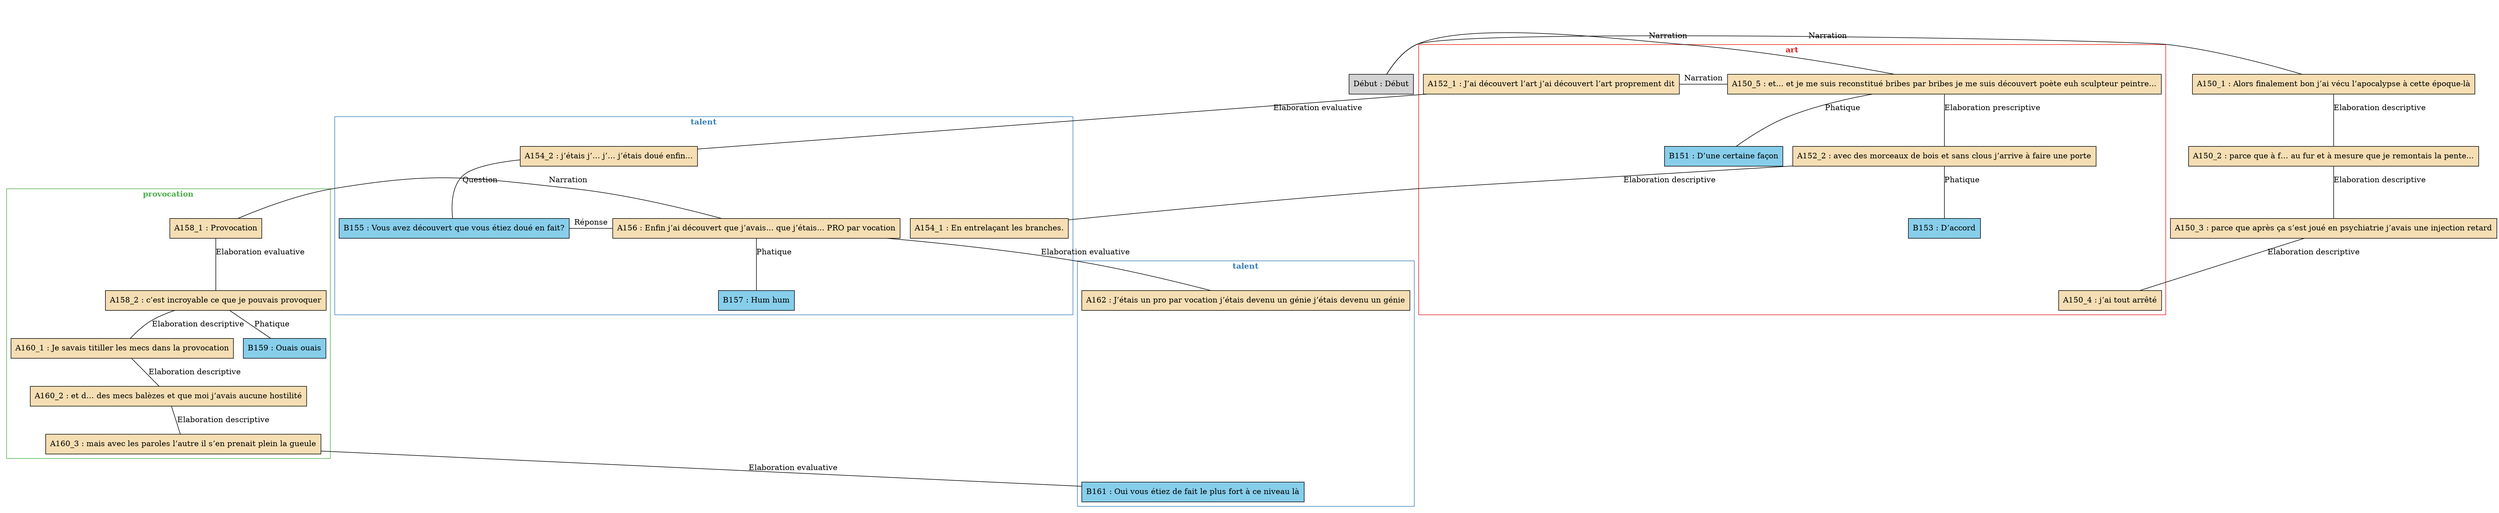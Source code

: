 digraph A01 {
	node [shape=box style=filled]
	newrank=true
	zero [style=invis]
	"Début" [label="Début : Début"]
	A150_1 [label="A150_1 : Alors finalement bon j’ai vécu l’apocalypse à cette époque-là" fillcolor=wheat]
	A150_2 [label="A150_2 : parce que à f… au fur et à mesure que je remontais la pente..." fillcolor=wheat]
	A150_3 [label="A150_3 : parce que après ça s’est joué en psychiatrie j’avais une injection retard" fillcolor=wheat]
	A150_4 [label="A150_4 : j’ai tout arrêté" fillcolor=wheat]
	A150_5 [label="A150_5 : et... et je me suis reconstitué bribes par bribes je me suis découvert poète euh sculpteur peintre..." fillcolor=wheat]
	B151 [label="B151 : D’une certaine façon" fillcolor=skyblue]
	A152_1 [label="A152_1 : J’ai découvert l’art j’ai découvert l’art proprement dit" fillcolor=wheat]
	A152_2 [label="A152_2 : avec des morceaux de bois et sans clous j’arrive à faire une porte" fillcolor=wheat]
	B153 [label="B153 : D’accord" fillcolor=skyblue]
	A154_1 [label="A154_1 : En entrelaçant les branches." fillcolor=wheat]
	A154_2 [label="A154_2 : j’étais j’… j’… j’étais doué enfin..." fillcolor=wheat]
	B155 [label="B155 : Vous avez découvert que vous étiez doué en fait?" fillcolor=skyblue]
	A156 [label="A156 : Enfin j’ai découvert que j’avais... que j’étais... PRO par vocation" fillcolor=wheat]
	B157 [label="B157 : Hum hum" fillcolor=skyblue]
	A158_1 [label="A158_1 : Provocation" fillcolor=wheat]
	A158_2 [label="A158_2 : c’est incroyable ce que je pouvais provoquer" fillcolor=wheat]
	B159 [label="B159 : Ouais ouais" fillcolor=skyblue]
	A160_1 [label="A160_1 : Je savais titiller les mecs dans la provocation" fillcolor=wheat]
	A160_2 [label="A160_2 : et d… des mecs balèzes et que moi j’avais aucune hostilité" fillcolor=wheat]
	A160_3 [label="A160_3 : mais avec les paroles l’autre il s’en prenait plein la gueule" fillcolor=wheat]
	B161 [label="B161 : Oui vous étiez de fait le plus fort à ce niveau là" fillcolor=skyblue]
	A162 [label="A162 : J’étais un pro par vocation j’étais devenu un génie j’étais devenu un génie" fillcolor=wheat]
	zero -> "Début" [label="" style=invis]
	zero -> A150_1 [style=invis weight=1]
	"Début" -> A150_1 [label=Narration constraint=false dir=none]
	A150_1 -> A150_2 [label="Elaboration descriptive" dir=none weight=2]
	A150_2 -> A150_3 [label="Elaboration descriptive" dir=none weight=2]
	A150_3 -> A150_4 [label="Elaboration descriptive" dir=none weight=2]
	zero -> A150_5 [style=invis weight=1]
	"Début" -> A150_5 [label=Narration constraint=false dir=none]
	A150_5 -> B151 [label=Phatique dir=none weight=2]
	zero -> A152_1 [style=invis weight=1]
	A150_5 -> A152_1 [label=Narration constraint=false dir=none]
	A150_5 -> A152_2 [label="Elaboration prescriptive" dir=none weight=2]
	A152_2 -> B153 [label=Phatique dir=none weight=2]
	A152_2 -> A154_1 [label="Elaboration descriptive" dir=none weight=2]
	A152_1 -> A154_2 [label="Elaboration evaluative" dir=none weight=2]
	A154_2 -> B155 [label=Question dir=none weight=2]
	A154_2 -> A156 [style=invis weight=1]
	B155 -> A156 [label="Réponse" constraint=false dir=none]
	A156 -> B157 [label=Phatique dir=none weight=2]
	A154_2 -> A158_1 [style=invis weight=1]
	A156 -> A158_1 [label=Narration constraint=false dir=none]
	A158_1 -> A158_2 [label="Elaboration evaluative" dir=none weight=2]
	A158_2 -> B159 [label=Phatique dir=none weight=2]
	A158_2 -> A160_1 [label="Elaboration descriptive" dir=none weight=2]
	A160_1 -> A160_2 [label="Elaboration descriptive" dir=none weight=2]
	A160_2 -> A160_3 [label="Elaboration descriptive" dir=none weight=2]
	A160_3 -> B161 [label="Elaboration evaluative" dir=none weight=2]
	A156 -> A162 [label="Elaboration evaluative" dir=none weight=2]
	subgraph cluster_1 {
		label=<<B>art</B>>
		colorscheme=set19
		color=1
		fontcolor=1
		A150_4
		A150_5
		B151
		A152_1
		A152_2
		B153
	}
	subgraph cluster_2 {
		label=<<B>talent</B>>
		colorscheme=set19
		color=2
		fontcolor=2
		A154_1
		A154_2
		B155
		A156
		B157
	}
	subgraph cluster_3 {
		label=<<B>provocation</B>>
		colorscheme=set19
		color=3
		fontcolor=3
		A158_1
		A158_2
		B159
		A160_1
		A160_2
		A160_3
	}
	subgraph cluster_4 {
		label=<<B>talent</B>>
		colorscheme=set19
		color=2
		fontcolor=2
		B161
		A162
	}
}
